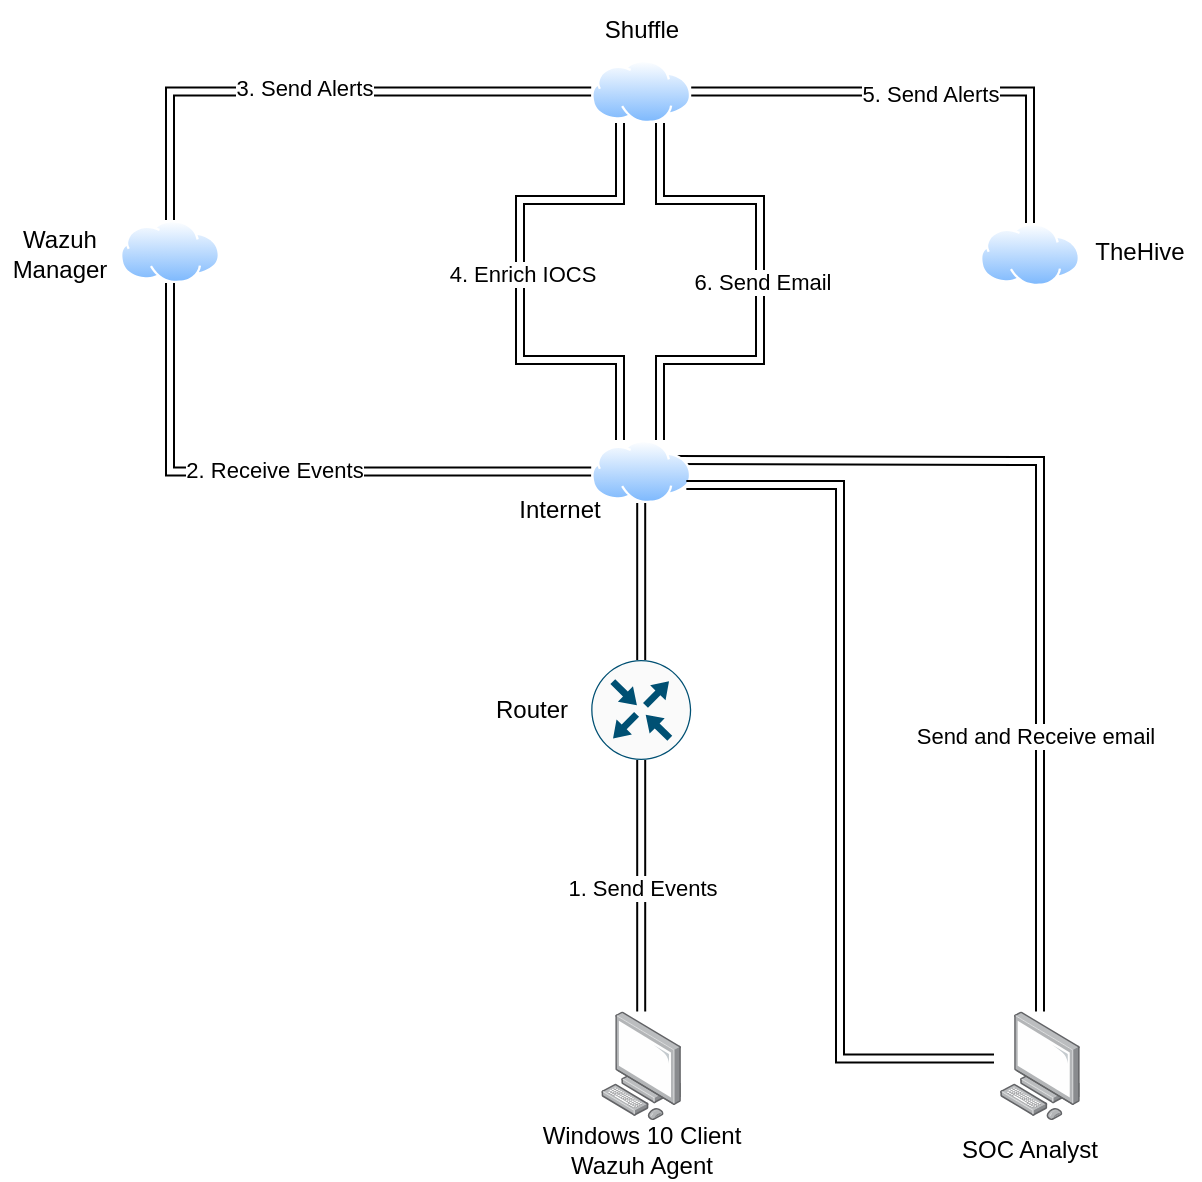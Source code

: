 <mxfile version="24.7.17">
  <diagram name="Page-1" id="D0JsHQ4YXtNWg4Yk6zB2">
    <mxGraphModel dx="882" dy="513" grid="1" gridSize="10" guides="1" tooltips="1" connect="1" arrows="1" fold="1" page="1" pageScale="1" pageWidth="850" pageHeight="1100" math="0" shadow="0">
      <root>
        <mxCell id="0" />
        <mxCell id="1" parent="0" />
        <mxCell id="vkyqPre0zpjpMaQzLrcU-8" value="" style="edgeStyle=orthogonalEdgeStyle;rounded=0;orthogonalLoop=1;jettySize=auto;html=1;entryX=0.5;entryY=1;entryDx=0;entryDy=0;shape=link;" edge="1" parent="1" source="vkyqPre0zpjpMaQzLrcU-9" target="vkyqPre0zpjpMaQzLrcU-3">
          <mxGeometry relative="1" as="geometry">
            <mxPoint x="380.6" y="308.685" as="targetPoint" />
          </mxGeometry>
        </mxCell>
        <mxCell id="vkyqPre0zpjpMaQzLrcU-1" value="" style="image;points=[];aspect=fixed;html=1;align=center;shadow=0;dashed=0;image=img/lib/allied_telesis/computer_and_terminals/Personal_Computer.svg;" vertex="1" parent="1">
          <mxGeometry x="360.6" y="515.79" width="40" height="54.21" as="geometry" />
        </mxCell>
        <mxCell id="vkyqPre0zpjpMaQzLrcU-2" value="Windows 10 Client&lt;br&gt;Wazuh Agent" style="text;strokeColor=none;align=center;fillColor=none;html=1;verticalAlign=middle;whiteSpace=wrap;rounded=0;" vertex="1" parent="1">
          <mxGeometry x="320.6" y="570" width="120" height="30" as="geometry" />
        </mxCell>
        <mxCell id="vkyqPre0zpjpMaQzLrcU-11" style="rounded=0;orthogonalLoop=1;jettySize=auto;html=1;entryX=0.5;entryY=1;entryDx=0;entryDy=0;shape=link;edgeStyle=orthogonalEdgeStyle;" edge="1" parent="1" source="vkyqPre0zpjpMaQzLrcU-3" target="vkyqPre0zpjpMaQzLrcU-4">
          <mxGeometry relative="1" as="geometry" />
        </mxCell>
        <mxCell id="vkyqPre0zpjpMaQzLrcU-19" value="2. Receive Events" style="edgeLabel;html=1;align=center;verticalAlign=middle;resizable=0;points=[];" vertex="1" connectable="0" parent="vkyqPre0zpjpMaQzLrcU-11">
          <mxGeometry x="0.039" y="-1" relative="1" as="geometry">
            <mxPoint as="offset" />
          </mxGeometry>
        </mxCell>
        <mxCell id="vkyqPre0zpjpMaQzLrcU-32" style="edgeStyle=orthogonalEdgeStyle;rounded=0;orthogonalLoop=1;jettySize=auto;html=1;shape=link;" edge="1" parent="1" target="vkyqPre0zpjpMaQzLrcU-13">
          <mxGeometry relative="1" as="geometry">
            <mxPoint x="398" y="240" as="sourcePoint" />
          </mxGeometry>
        </mxCell>
        <mxCell id="vkyqPre0zpjpMaQzLrcU-34" value="Send and Receive email&amp;nbsp;" style="edgeLabel;html=1;align=center;verticalAlign=middle;resizable=0;points=[];" vertex="1" connectable="0" parent="vkyqPre0zpjpMaQzLrcU-32">
          <mxGeometry x="0.398" y="-1" relative="1" as="geometry">
            <mxPoint as="offset" />
          </mxGeometry>
        </mxCell>
        <mxCell id="vkyqPre0zpjpMaQzLrcU-3" value="" style="image;aspect=fixed;perimeter=ellipsePerimeter;html=1;align=center;shadow=0;dashed=0;spacingTop=3;image=img/lib/active_directory/internet_cloud.svg;" vertex="1" parent="1">
          <mxGeometry x="355.6" y="230" width="50" height="31.5" as="geometry" />
        </mxCell>
        <mxCell id="vkyqPre0zpjpMaQzLrcU-20" style="rounded=0;orthogonalLoop=1;jettySize=auto;html=1;entryX=0;entryY=0.5;entryDx=0;entryDy=0;shape=link;edgeStyle=orthogonalEdgeStyle;exitX=0.5;exitY=0;exitDx=0;exitDy=0;" edge="1" parent="1" source="vkyqPre0zpjpMaQzLrcU-4" target="vkyqPre0zpjpMaQzLrcU-5">
          <mxGeometry relative="1" as="geometry" />
        </mxCell>
        <mxCell id="vkyqPre0zpjpMaQzLrcU-21" value="3. Send Alerts" style="edgeLabel;html=1;align=center;verticalAlign=middle;resizable=0;points=[];" vertex="1" connectable="0" parent="vkyqPre0zpjpMaQzLrcU-20">
          <mxGeometry x="-0.045" y="2" relative="1" as="geometry">
            <mxPoint as="offset" />
          </mxGeometry>
        </mxCell>
        <mxCell id="vkyqPre0zpjpMaQzLrcU-4" value="" style="image;aspect=fixed;perimeter=ellipsePerimeter;html=1;align=center;shadow=0;dashed=0;spacingTop=3;image=img/lib/active_directory/internet_cloud.svg;" vertex="1" parent="1">
          <mxGeometry x="120" y="120" width="50" height="31.5" as="geometry" />
        </mxCell>
        <mxCell id="vkyqPre0zpjpMaQzLrcU-23" style="rounded=0;orthogonalLoop=1;jettySize=auto;html=1;entryX=0.5;entryY=0;entryDx=0;entryDy=0;shape=link;" edge="1" parent="1">
          <mxGeometry relative="1" as="geometry">
            <mxPoint x="370.0" y="71.5" as="sourcePoint" />
            <mxPoint x="370.0" y="230" as="targetPoint" />
            <Array as="points">
              <mxPoint x="370" y="110" />
              <mxPoint x="320" y="110" />
              <mxPoint x="320" y="190" />
              <mxPoint x="370" y="190" />
            </Array>
          </mxGeometry>
        </mxCell>
        <mxCell id="vkyqPre0zpjpMaQzLrcU-24" value="4. Enrich IOCS" style="edgeLabel;html=1;align=center;verticalAlign=middle;resizable=0;points=[];" vertex="1" connectable="0" parent="vkyqPre0zpjpMaQzLrcU-23">
          <mxGeometry x="-0.029" y="1" relative="1" as="geometry">
            <mxPoint as="offset" />
          </mxGeometry>
        </mxCell>
        <mxCell id="vkyqPre0zpjpMaQzLrcU-25" style="rounded=0;orthogonalLoop=1;jettySize=auto;html=1;entryX=0.5;entryY=0;entryDx=0;entryDy=0;shape=link;exitX=1;exitY=0.5;exitDx=0;exitDy=0;edgeStyle=orthogonalEdgeStyle;" edge="1" parent="1" source="vkyqPre0zpjpMaQzLrcU-5" target="vkyqPre0zpjpMaQzLrcU-6">
          <mxGeometry relative="1" as="geometry" />
        </mxCell>
        <mxCell id="vkyqPre0zpjpMaQzLrcU-26" value="5. Send Alerts" style="edgeLabel;html=1;align=center;verticalAlign=middle;resizable=0;points=[];" vertex="1" connectable="0" parent="vkyqPre0zpjpMaQzLrcU-25">
          <mxGeometry x="0.015" y="-1" relative="1" as="geometry">
            <mxPoint as="offset" />
          </mxGeometry>
        </mxCell>
        <mxCell id="vkyqPre0zpjpMaQzLrcU-30" style="rounded=0;orthogonalLoop=1;jettySize=auto;html=1;exitX=0.5;exitY=1;exitDx=0;exitDy=0;shape=link;" edge="1" parent="1">
          <mxGeometry relative="1" as="geometry">
            <mxPoint x="390" y="71.5" as="sourcePoint" />
            <mxPoint x="390" y="230" as="targetPoint" />
            <Array as="points">
              <mxPoint x="390" y="110" />
              <mxPoint x="440" y="110" />
              <mxPoint x="440" y="190" />
              <mxPoint x="390" y="190" />
            </Array>
          </mxGeometry>
        </mxCell>
        <mxCell id="vkyqPre0zpjpMaQzLrcU-31" value="6. Send Email" style="edgeLabel;html=1;align=center;verticalAlign=middle;resizable=0;points=[];" vertex="1" connectable="0" parent="vkyqPre0zpjpMaQzLrcU-30">
          <mxGeometry x="0.24" relative="1" as="geometry">
            <mxPoint x="1" y="-31" as="offset" />
          </mxGeometry>
        </mxCell>
        <mxCell id="vkyqPre0zpjpMaQzLrcU-5" value="" style="image;aspect=fixed;perimeter=ellipsePerimeter;html=1;align=center;shadow=0;dashed=0;spacingTop=3;image=img/lib/active_directory/internet_cloud.svg;" vertex="1" parent="1">
          <mxGeometry x="355.6" y="40" width="50" height="31.5" as="geometry" />
        </mxCell>
        <mxCell id="vkyqPre0zpjpMaQzLrcU-6" value="" style="image;aspect=fixed;perimeter=ellipsePerimeter;html=1;align=center;shadow=0;dashed=0;spacingTop=3;image=img/lib/active_directory/internet_cloud.svg;" vertex="1" parent="1">
          <mxGeometry x="550" y="121.5" width="50" height="31.5" as="geometry" />
        </mxCell>
        <mxCell id="vkyqPre0zpjpMaQzLrcU-10" value="" style="edgeStyle=orthogonalEdgeStyle;rounded=0;orthogonalLoop=1;jettySize=auto;html=1;entryX=0.5;entryY=1;entryDx=0;entryDy=0;shape=link;" edge="1" parent="1" source="vkyqPre0zpjpMaQzLrcU-1" target="vkyqPre0zpjpMaQzLrcU-9">
          <mxGeometry relative="1" as="geometry">
            <mxPoint x="381" y="516" as="sourcePoint" />
            <mxPoint x="381" y="262" as="targetPoint" />
          </mxGeometry>
        </mxCell>
        <mxCell id="vkyqPre0zpjpMaQzLrcU-16" value="1. Send Events" style="edgeLabel;html=1;align=center;verticalAlign=middle;resizable=0;points=[];" vertex="1" connectable="0" parent="vkyqPre0zpjpMaQzLrcU-10">
          <mxGeometry x="-0.018" relative="1" as="geometry">
            <mxPoint as="offset" />
          </mxGeometry>
        </mxCell>
        <mxCell id="vkyqPre0zpjpMaQzLrcU-9" value="" style="sketch=0;points=[[0.5,0,0],[1,0.5,0],[0.5,1,0],[0,0.5,0],[0.145,0.145,0],[0.856,0.145,0],[0.855,0.856,0],[0.145,0.855,0]];verticalLabelPosition=bottom;html=1;verticalAlign=top;aspect=fixed;align=center;pointerEvents=1;shape=mxgraph.cisco19.rect;prIcon=router;fillColor=#FAFAFA;strokeColor=#005073;" vertex="1" parent="1">
          <mxGeometry x="355.6" y="340" width="50" height="50" as="geometry" />
        </mxCell>
        <mxCell id="vkyqPre0zpjpMaQzLrcU-12" value="Router" style="text;strokeColor=none;align=center;fillColor=none;html=1;verticalAlign=middle;whiteSpace=wrap;rounded=0;" vertex="1" parent="1">
          <mxGeometry x="295.6" y="350" width="60" height="30" as="geometry" />
        </mxCell>
        <mxCell id="vkyqPre0zpjpMaQzLrcU-13" value="" style="image;points=[];aspect=fixed;html=1;align=center;shadow=0;dashed=0;image=img/lib/allied_telesis/computer_and_terminals/Personal_Computer.svg;" vertex="1" parent="1">
          <mxGeometry x="560" y="515.79" width="40" height="54.21" as="geometry" />
        </mxCell>
        <mxCell id="vkyqPre0zpjpMaQzLrcU-14" value="Internet" style="text;strokeColor=none;align=center;fillColor=none;html=1;verticalAlign=middle;whiteSpace=wrap;rounded=0;" vertex="1" parent="1">
          <mxGeometry x="310" y="250" width="60" height="30" as="geometry" />
        </mxCell>
        <mxCell id="vkyqPre0zpjpMaQzLrcU-15" value="Wazuh Manager" style="text;strokeColor=none;align=center;fillColor=none;html=1;verticalAlign=middle;whiteSpace=wrap;rounded=0;" vertex="1" parent="1">
          <mxGeometry x="60" y="121.5" width="60" height="30" as="geometry" />
        </mxCell>
        <mxCell id="vkyqPre0zpjpMaQzLrcU-22" value="Shuffle" style="text;strokeColor=none;align=center;fillColor=none;html=1;verticalAlign=middle;whiteSpace=wrap;rounded=0;" vertex="1" parent="1">
          <mxGeometry x="350.6" y="10" width="60" height="30" as="geometry" />
        </mxCell>
        <mxCell id="vkyqPre0zpjpMaQzLrcU-27" value="TheHive" style="text;strokeColor=none;align=center;fillColor=none;html=1;verticalAlign=middle;whiteSpace=wrap;rounded=0;" vertex="1" parent="1">
          <mxGeometry x="600" y="120.75" width="60" height="30" as="geometry" />
        </mxCell>
        <mxCell id="vkyqPre0zpjpMaQzLrcU-33" value="SOC Analyst" style="text;strokeColor=none;align=center;fillColor=none;html=1;verticalAlign=middle;whiteSpace=wrap;rounded=0;" vertex="1" parent="1">
          <mxGeometry x="515" y="570" width="120" height="30" as="geometry" />
        </mxCell>
        <mxCell id="vkyqPre0zpjpMaQzLrcU-35" style="edgeStyle=elbowEdgeStyle;rounded=0;orthogonalLoop=1;jettySize=auto;html=1;entryX=-0.075;entryY=0.433;entryDx=0;entryDy=0;entryPerimeter=0;shape=link;exitX=1;exitY=0.75;exitDx=0;exitDy=0;" edge="1" parent="1" source="vkyqPre0zpjpMaQzLrcU-3" target="vkyqPre0zpjpMaQzLrcU-13">
          <mxGeometry relative="1" as="geometry" />
        </mxCell>
      </root>
    </mxGraphModel>
  </diagram>
</mxfile>
